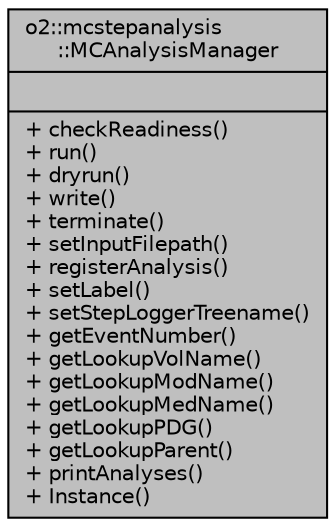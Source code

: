 digraph "o2::mcstepanalysis::MCAnalysisManager"
{
 // INTERACTIVE_SVG=YES
  bgcolor="transparent";
  edge [fontname="Helvetica",fontsize="10",labelfontname="Helvetica",labelfontsize="10"];
  node [fontname="Helvetica",fontsize="10",shape=record];
  Node1 [label="{o2::mcstepanalysis\l::MCAnalysisManager\n||+ checkReadiness()\l+ run()\l+ dryrun()\l+ write()\l+ terminate()\l+ setInputFilepath()\l+ registerAnalysis()\l+ setLabel()\l+ setStepLoggerTreename()\l+ getEventNumber()\l+ getLookupVolName()\l+ getLookupModName()\l+ getLookupMedName()\l+ getLookupPDG()\l+ getLookupParent()\l+ printAnalyses()\l+ Instance()\l}",height=0.2,width=0.4,color="black", fillcolor="grey75", style="filled" fontcolor="black"];
}
